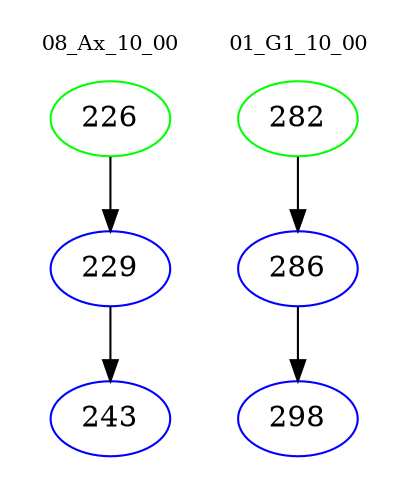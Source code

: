 digraph{
subgraph cluster_0 {
color = white
label = "08_Ax_10_00";
fontsize=10;
T0_226 [label="226", color="green"]
T0_226 -> T0_229 [color="black"]
T0_229 [label="229", color="blue"]
T0_229 -> T0_243 [color="black"]
T0_243 [label="243", color="blue"]
}
subgraph cluster_1 {
color = white
label = "01_G1_10_00";
fontsize=10;
T1_282 [label="282", color="green"]
T1_282 -> T1_286 [color="black"]
T1_286 [label="286", color="blue"]
T1_286 -> T1_298 [color="black"]
T1_298 [label="298", color="blue"]
}
}
